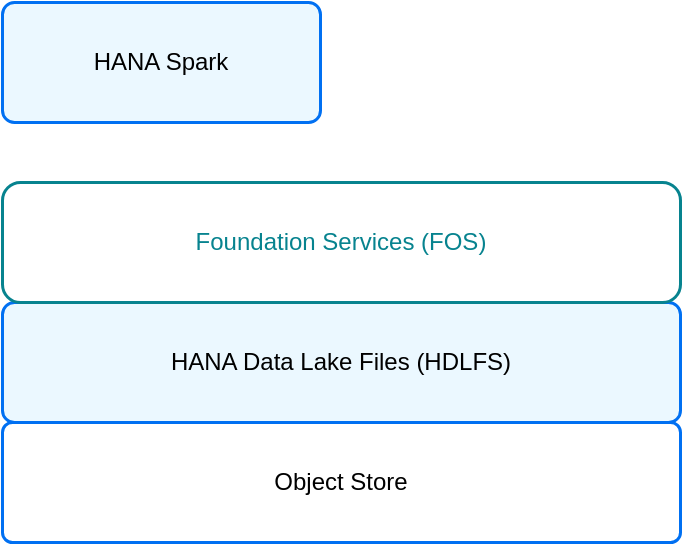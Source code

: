 <mxfile version="26.0.16">
  <diagram name="Page-1" id="ZAMuLeqdEtttvaF1BXKb">
    <mxGraphModel dx="1426" dy="739" grid="1" gridSize="10" guides="1" tooltips="1" connect="1" arrows="1" fold="1" page="1" pageScale="1" pageWidth="827" pageHeight="1169" math="0" shadow="0">
      <root>
        <mxCell id="0" />
        <mxCell id="1" parent="0" />
        <mxCell id="o1JF2bDSxENejQ3DdPRW-1" value="HANA Data Lake Files (HDLFS)" style="rounded=1;whiteSpace=wrap;html=1;strokeColor=#0070F2;fillColor=#EBF8FF;arcSize=12;absoluteArcSize=1;imageWidth=64;imageHeight=64;strokeWidth=1.5;" vertex="1" parent="1">
          <mxGeometry x="241" y="520" width="339" height="60" as="geometry" />
        </mxCell>
        <mxCell id="o1JF2bDSxENejQ3DdPRW-2" value="Object Store" style="rounded=1;whiteSpace=wrap;html=1;strokeColor=#0070F2;strokeWidth=1.5;arcSize=10;fillColor=#FFFFFF;perimeterSpacing=0;absoluteArcSize=1;" vertex="1" parent="1">
          <mxGeometry x="241" y="580" width="339" height="60" as="geometry" />
        </mxCell>
        <mxCell id="o1JF2bDSxENejQ3DdPRW-3" value="&lt;span style=&quot;font-weight: normal;&quot;&gt;Foundation Services (FOS)&lt;/span&gt;" style="rounded=1;whiteSpace=wrap;html=1;strokeWidth=1.5;strokeColor=#07838F;fontColor=#07838F;fontStyle=1" vertex="1" parent="1">
          <mxGeometry x="241" y="460" width="339" height="60" as="geometry" />
        </mxCell>
        <mxCell id="o1JF2bDSxENejQ3DdPRW-4" value="HANA Spark" style="rounded=1;whiteSpace=wrap;html=1;strokeColor=#0070F2;fillColor=#EBF8FF;arcSize=12;absoluteArcSize=1;imageWidth=64;imageHeight=64;strokeWidth=1.5;" vertex="1" parent="1">
          <mxGeometry x="241" y="370" width="159" height="60" as="geometry" />
        </mxCell>
      </root>
    </mxGraphModel>
  </diagram>
</mxfile>
